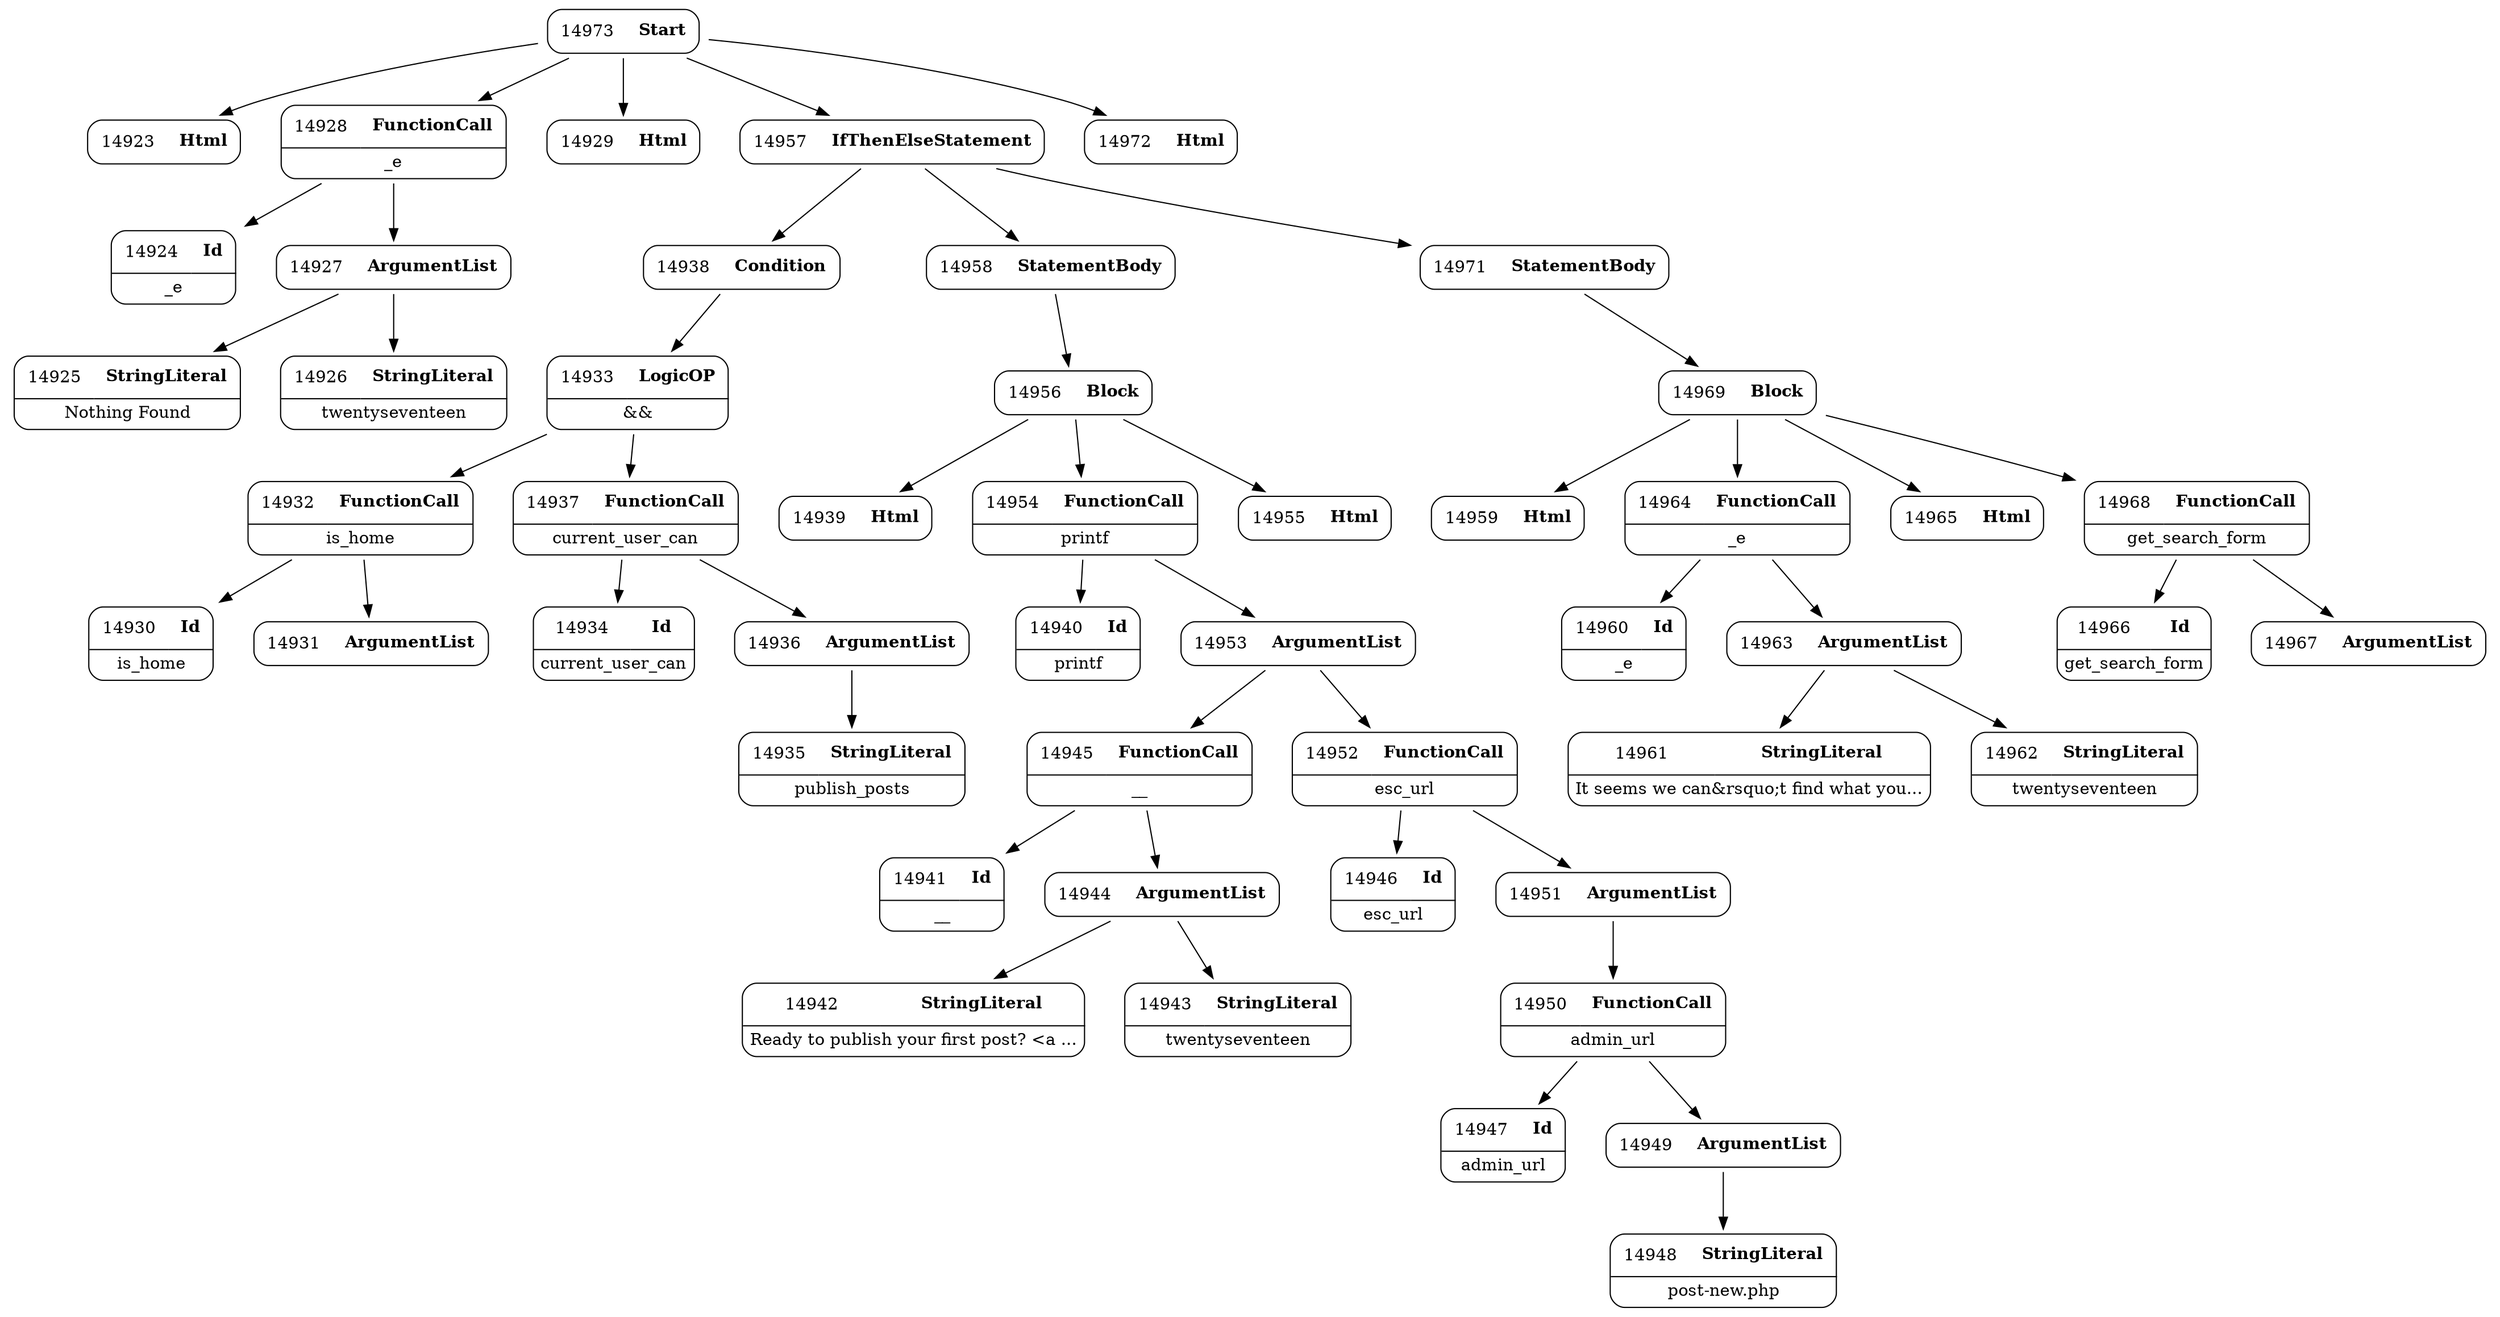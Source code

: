 digraph ast {
node [shape=none];
14923 [label=<<TABLE border='1' cellspacing='0' cellpadding='10' style='rounded' ><TR><TD border='0'>14923</TD><TD border='0'><B>Html</B></TD></TR></TABLE>>];
14924 [label=<<TABLE border='1' cellspacing='0' cellpadding='10' style='rounded' ><TR><TD border='0'>14924</TD><TD border='0'><B>Id</B></TD></TR><HR/><TR><TD border='0' cellpadding='5' colspan='2'>_e</TD></TR></TABLE>>];
14925 [label=<<TABLE border='1' cellspacing='0' cellpadding='10' style='rounded' ><TR><TD border='0'>14925</TD><TD border='0'><B>StringLiteral</B></TD></TR><HR/><TR><TD border='0' cellpadding='5' colspan='2'>Nothing Found</TD></TR></TABLE>>];
14926 [label=<<TABLE border='1' cellspacing='0' cellpadding='10' style='rounded' ><TR><TD border='0'>14926</TD><TD border='0'><B>StringLiteral</B></TD></TR><HR/><TR><TD border='0' cellpadding='5' colspan='2'>twentyseventeen</TD></TR></TABLE>>];
14927 [label=<<TABLE border='1' cellspacing='0' cellpadding='10' style='rounded' ><TR><TD border='0'>14927</TD><TD border='0'><B>ArgumentList</B></TD></TR></TABLE>>];
14927 -> 14925 [weight=2];
14927 -> 14926 [weight=2];
14928 [label=<<TABLE border='1' cellspacing='0' cellpadding='10' style='rounded' ><TR><TD border='0'>14928</TD><TD border='0'><B>FunctionCall</B></TD></TR><HR/><TR><TD border='0' cellpadding='5' colspan='2'>_e</TD></TR></TABLE>>];
14928 -> 14924 [weight=2];
14928 -> 14927 [weight=2];
14929 [label=<<TABLE border='1' cellspacing='0' cellpadding='10' style='rounded' ><TR><TD border='0'>14929</TD><TD border='0'><B>Html</B></TD></TR></TABLE>>];
14930 [label=<<TABLE border='1' cellspacing='0' cellpadding='10' style='rounded' ><TR><TD border='0'>14930</TD><TD border='0'><B>Id</B></TD></TR><HR/><TR><TD border='0' cellpadding='5' colspan='2'>is_home</TD></TR></TABLE>>];
14931 [label=<<TABLE border='1' cellspacing='0' cellpadding='10' style='rounded' ><TR><TD border='0'>14931</TD><TD border='0'><B>ArgumentList</B></TD></TR></TABLE>>];
14932 [label=<<TABLE border='1' cellspacing='0' cellpadding='10' style='rounded' ><TR><TD border='0'>14932</TD><TD border='0'><B>FunctionCall</B></TD></TR><HR/><TR><TD border='0' cellpadding='5' colspan='2'>is_home</TD></TR></TABLE>>];
14932 -> 14930 [weight=2];
14932 -> 14931 [weight=2];
14933 [label=<<TABLE border='1' cellspacing='0' cellpadding='10' style='rounded' ><TR><TD border='0'>14933</TD><TD border='0'><B>LogicOP</B></TD></TR><HR/><TR><TD border='0' cellpadding='5' colspan='2'>&amp;&amp;</TD></TR></TABLE>>];
14933 -> 14932 [weight=2];
14933 -> 14937 [weight=2];
14934 [label=<<TABLE border='1' cellspacing='0' cellpadding='10' style='rounded' ><TR><TD border='0'>14934</TD><TD border='0'><B>Id</B></TD></TR><HR/><TR><TD border='0' cellpadding='5' colspan='2'>current_user_can</TD></TR></TABLE>>];
14935 [label=<<TABLE border='1' cellspacing='0' cellpadding='10' style='rounded' ><TR><TD border='0'>14935</TD><TD border='0'><B>StringLiteral</B></TD></TR><HR/><TR><TD border='0' cellpadding='5' colspan='2'>publish_posts</TD></TR></TABLE>>];
14936 [label=<<TABLE border='1' cellspacing='0' cellpadding='10' style='rounded' ><TR><TD border='0'>14936</TD><TD border='0'><B>ArgumentList</B></TD></TR></TABLE>>];
14936 -> 14935 [weight=2];
14937 [label=<<TABLE border='1' cellspacing='0' cellpadding='10' style='rounded' ><TR><TD border='0'>14937</TD><TD border='0'><B>FunctionCall</B></TD></TR><HR/><TR><TD border='0' cellpadding='5' colspan='2'>current_user_can</TD></TR></TABLE>>];
14937 -> 14934 [weight=2];
14937 -> 14936 [weight=2];
14938 [label=<<TABLE border='1' cellspacing='0' cellpadding='10' style='rounded' ><TR><TD border='0'>14938</TD><TD border='0'><B>Condition</B></TD></TR></TABLE>>];
14938 -> 14933 [weight=2];
14939 [label=<<TABLE border='1' cellspacing='0' cellpadding='10' style='rounded' ><TR><TD border='0'>14939</TD><TD border='0'><B>Html</B></TD></TR></TABLE>>];
14940 [label=<<TABLE border='1' cellspacing='0' cellpadding='10' style='rounded' ><TR><TD border='0'>14940</TD><TD border='0'><B>Id</B></TD></TR><HR/><TR><TD border='0' cellpadding='5' colspan='2'>printf</TD></TR></TABLE>>];
14941 [label=<<TABLE border='1' cellspacing='0' cellpadding='10' style='rounded' ><TR><TD border='0'>14941</TD><TD border='0'><B>Id</B></TD></TR><HR/><TR><TD border='0' cellpadding='5' colspan='2'>__</TD></TR></TABLE>>];
14942 [label=<<TABLE border='1' cellspacing='0' cellpadding='10' style='rounded' ><TR><TD border='0'>14942</TD><TD border='0'><B>StringLiteral</B></TD></TR><HR/><TR><TD border='0' cellpadding='5' colspan='2'>Ready to publish your first post? &lt;a ...</TD></TR></TABLE>>];
14943 [label=<<TABLE border='1' cellspacing='0' cellpadding='10' style='rounded' ><TR><TD border='0'>14943</TD><TD border='0'><B>StringLiteral</B></TD></TR><HR/><TR><TD border='0' cellpadding='5' colspan='2'>twentyseventeen</TD></TR></TABLE>>];
14944 [label=<<TABLE border='1' cellspacing='0' cellpadding='10' style='rounded' ><TR><TD border='0'>14944</TD><TD border='0'><B>ArgumentList</B></TD></TR></TABLE>>];
14944 -> 14942 [weight=2];
14944 -> 14943 [weight=2];
14945 [label=<<TABLE border='1' cellspacing='0' cellpadding='10' style='rounded' ><TR><TD border='0'>14945</TD><TD border='0'><B>FunctionCall</B></TD></TR><HR/><TR><TD border='0' cellpadding='5' colspan='2'>__</TD></TR></TABLE>>];
14945 -> 14941 [weight=2];
14945 -> 14944 [weight=2];
14946 [label=<<TABLE border='1' cellspacing='0' cellpadding='10' style='rounded' ><TR><TD border='0'>14946</TD><TD border='0'><B>Id</B></TD></TR><HR/><TR><TD border='0' cellpadding='5' colspan='2'>esc_url</TD></TR></TABLE>>];
14947 [label=<<TABLE border='1' cellspacing='0' cellpadding='10' style='rounded' ><TR><TD border='0'>14947</TD><TD border='0'><B>Id</B></TD></TR><HR/><TR><TD border='0' cellpadding='5' colspan='2'>admin_url</TD></TR></TABLE>>];
14948 [label=<<TABLE border='1' cellspacing='0' cellpadding='10' style='rounded' ><TR><TD border='0'>14948</TD><TD border='0'><B>StringLiteral</B></TD></TR><HR/><TR><TD border='0' cellpadding='5' colspan='2'>post-new.php</TD></TR></TABLE>>];
14949 [label=<<TABLE border='1' cellspacing='0' cellpadding='10' style='rounded' ><TR><TD border='0'>14949</TD><TD border='0'><B>ArgumentList</B></TD></TR></TABLE>>];
14949 -> 14948 [weight=2];
14950 [label=<<TABLE border='1' cellspacing='0' cellpadding='10' style='rounded' ><TR><TD border='0'>14950</TD><TD border='0'><B>FunctionCall</B></TD></TR><HR/><TR><TD border='0' cellpadding='5' colspan='2'>admin_url</TD></TR></TABLE>>];
14950 -> 14947 [weight=2];
14950 -> 14949 [weight=2];
14951 [label=<<TABLE border='1' cellspacing='0' cellpadding='10' style='rounded' ><TR><TD border='0'>14951</TD><TD border='0'><B>ArgumentList</B></TD></TR></TABLE>>];
14951 -> 14950 [weight=2];
14952 [label=<<TABLE border='1' cellspacing='0' cellpadding='10' style='rounded' ><TR><TD border='0'>14952</TD><TD border='0'><B>FunctionCall</B></TD></TR><HR/><TR><TD border='0' cellpadding='5' colspan='2'>esc_url</TD></TR></TABLE>>];
14952 -> 14946 [weight=2];
14952 -> 14951 [weight=2];
14953 [label=<<TABLE border='1' cellspacing='0' cellpadding='10' style='rounded' ><TR><TD border='0'>14953</TD><TD border='0'><B>ArgumentList</B></TD></TR></TABLE>>];
14953 -> 14945 [weight=2];
14953 -> 14952 [weight=2];
14954 [label=<<TABLE border='1' cellspacing='0' cellpadding='10' style='rounded' ><TR><TD border='0'>14954</TD><TD border='0'><B>FunctionCall</B></TD></TR><HR/><TR><TD border='0' cellpadding='5' colspan='2'>printf</TD></TR></TABLE>>];
14954 -> 14940 [weight=2];
14954 -> 14953 [weight=2];
14955 [label=<<TABLE border='1' cellspacing='0' cellpadding='10' style='rounded' ><TR><TD border='0'>14955</TD><TD border='0'><B>Html</B></TD></TR></TABLE>>];
14956 [label=<<TABLE border='1' cellspacing='0' cellpadding='10' style='rounded' ><TR><TD border='0'>14956</TD><TD border='0'><B>Block</B></TD></TR></TABLE>>];
14956 -> 14939 [weight=2];
14956 -> 14954 [weight=2];
14956 -> 14955 [weight=2];
14957 [label=<<TABLE border='1' cellspacing='0' cellpadding='10' style='rounded' ><TR><TD border='0'>14957</TD><TD border='0'><B>IfThenElseStatement</B></TD></TR></TABLE>>];
14957 -> 14938 [weight=2];
14957 -> 14958 [weight=2];
14957 -> 14971 [weight=2];
14958 [label=<<TABLE border='1' cellspacing='0' cellpadding='10' style='rounded' ><TR><TD border='0'>14958</TD><TD border='0'><B>StatementBody</B></TD></TR></TABLE>>];
14958 -> 14956 [weight=2];
14959 [label=<<TABLE border='1' cellspacing='0' cellpadding='10' style='rounded' ><TR><TD border='0'>14959</TD><TD border='0'><B>Html</B></TD></TR></TABLE>>];
14960 [label=<<TABLE border='1' cellspacing='0' cellpadding='10' style='rounded' ><TR><TD border='0'>14960</TD><TD border='0'><B>Id</B></TD></TR><HR/><TR><TD border='0' cellpadding='5' colspan='2'>_e</TD></TR></TABLE>>];
14961 [label=<<TABLE border='1' cellspacing='0' cellpadding='10' style='rounded' ><TR><TD border='0'>14961</TD><TD border='0'><B>StringLiteral</B></TD></TR><HR/><TR><TD border='0' cellpadding='5' colspan='2'>It seems we can&amp;rsquo;t find what you...</TD></TR></TABLE>>];
14962 [label=<<TABLE border='1' cellspacing='0' cellpadding='10' style='rounded' ><TR><TD border='0'>14962</TD><TD border='0'><B>StringLiteral</B></TD></TR><HR/><TR><TD border='0' cellpadding='5' colspan='2'>twentyseventeen</TD></TR></TABLE>>];
14963 [label=<<TABLE border='1' cellspacing='0' cellpadding='10' style='rounded' ><TR><TD border='0'>14963</TD><TD border='0'><B>ArgumentList</B></TD></TR></TABLE>>];
14963 -> 14961 [weight=2];
14963 -> 14962 [weight=2];
14964 [label=<<TABLE border='1' cellspacing='0' cellpadding='10' style='rounded' ><TR><TD border='0'>14964</TD><TD border='0'><B>FunctionCall</B></TD></TR><HR/><TR><TD border='0' cellpadding='5' colspan='2'>_e</TD></TR></TABLE>>];
14964 -> 14960 [weight=2];
14964 -> 14963 [weight=2];
14965 [label=<<TABLE border='1' cellspacing='0' cellpadding='10' style='rounded' ><TR><TD border='0'>14965</TD><TD border='0'><B>Html</B></TD></TR></TABLE>>];
14966 [label=<<TABLE border='1' cellspacing='0' cellpadding='10' style='rounded' ><TR><TD border='0'>14966</TD><TD border='0'><B>Id</B></TD></TR><HR/><TR><TD border='0' cellpadding='5' colspan='2'>get_search_form</TD></TR></TABLE>>];
14967 [label=<<TABLE border='1' cellspacing='0' cellpadding='10' style='rounded' ><TR><TD border='0'>14967</TD><TD border='0'><B>ArgumentList</B></TD></TR></TABLE>>];
14968 [label=<<TABLE border='1' cellspacing='0' cellpadding='10' style='rounded' ><TR><TD border='0'>14968</TD><TD border='0'><B>FunctionCall</B></TD></TR><HR/><TR><TD border='0' cellpadding='5' colspan='2'>get_search_form</TD></TR></TABLE>>];
14968 -> 14966 [weight=2];
14968 -> 14967 [weight=2];
14969 [label=<<TABLE border='1' cellspacing='0' cellpadding='10' style='rounded' ><TR><TD border='0'>14969</TD><TD border='0'><B>Block</B></TD></TR></TABLE>>];
14969 -> 14959 [weight=2];
14969 -> 14964 [weight=2];
14969 -> 14965 [weight=2];
14969 -> 14968 [weight=2];
14971 [label=<<TABLE border='1' cellspacing='0' cellpadding='10' style='rounded' ><TR><TD border='0'>14971</TD><TD border='0'><B>StatementBody</B></TD></TR></TABLE>>];
14971 -> 14969 [weight=2];
14972 [label=<<TABLE border='1' cellspacing='0' cellpadding='10' style='rounded' ><TR><TD border='0'>14972</TD><TD border='0'><B>Html</B></TD></TR></TABLE>>];
14973 [label=<<TABLE border='1' cellspacing='0' cellpadding='10' style='rounded' ><TR><TD border='0'>14973</TD><TD border='0'><B>Start</B></TD></TR></TABLE>>];
14973 -> 14923 [weight=2];
14973 -> 14928 [weight=2];
14973 -> 14929 [weight=2];
14973 -> 14957 [weight=2];
14973 -> 14972 [weight=2];
}
